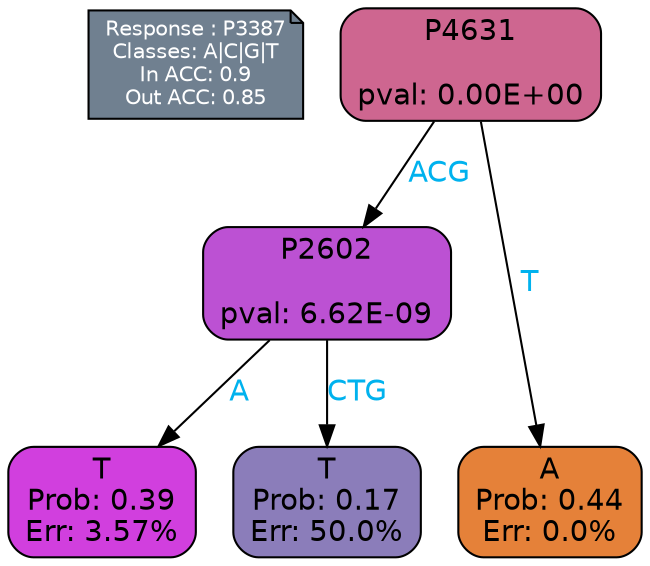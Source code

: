 digraph Tree {
node [shape=box, style="filled, rounded", color="black", fontname=helvetica] ;
graph [ranksep=equally, splines=polylines, bgcolor=transparent, dpi=600] ;
edge [fontname=helvetica] ;
LEGEND [label="Response : P3387
Classes: A|C|G|T
In ACC: 0.9
Out ACC: 0.85
",shape=note,align=left,style=filled,fillcolor="slategray",fontcolor="white",fontsize=10];1 [label="P4631

pval: 0.00E+00", fillcolor="#ce6690"] ;
2 [label="P2602

pval: 6.62E-09", fillcolor="#bc51d3"] ;
3 [label="T
Prob: 0.39
Err: 3.57%", fillcolor="#d13fde"] ;
4 [label="T
Prob: 0.17
Err: 50.0%", fillcolor="#8b7dba"] ;
5 [label="A
Prob: 0.44
Err: 0.0%", fillcolor="#e58139"] ;
1 -> 2 [label="ACG",fontcolor=deepskyblue2] ;
1 -> 5 [label="T",fontcolor=deepskyblue2] ;
2 -> 3 [label="A",fontcolor=deepskyblue2] ;
2 -> 4 [label="CTG",fontcolor=deepskyblue2] ;
{rank = same; 3;4;5;}{rank = same; LEGEND;1;}}